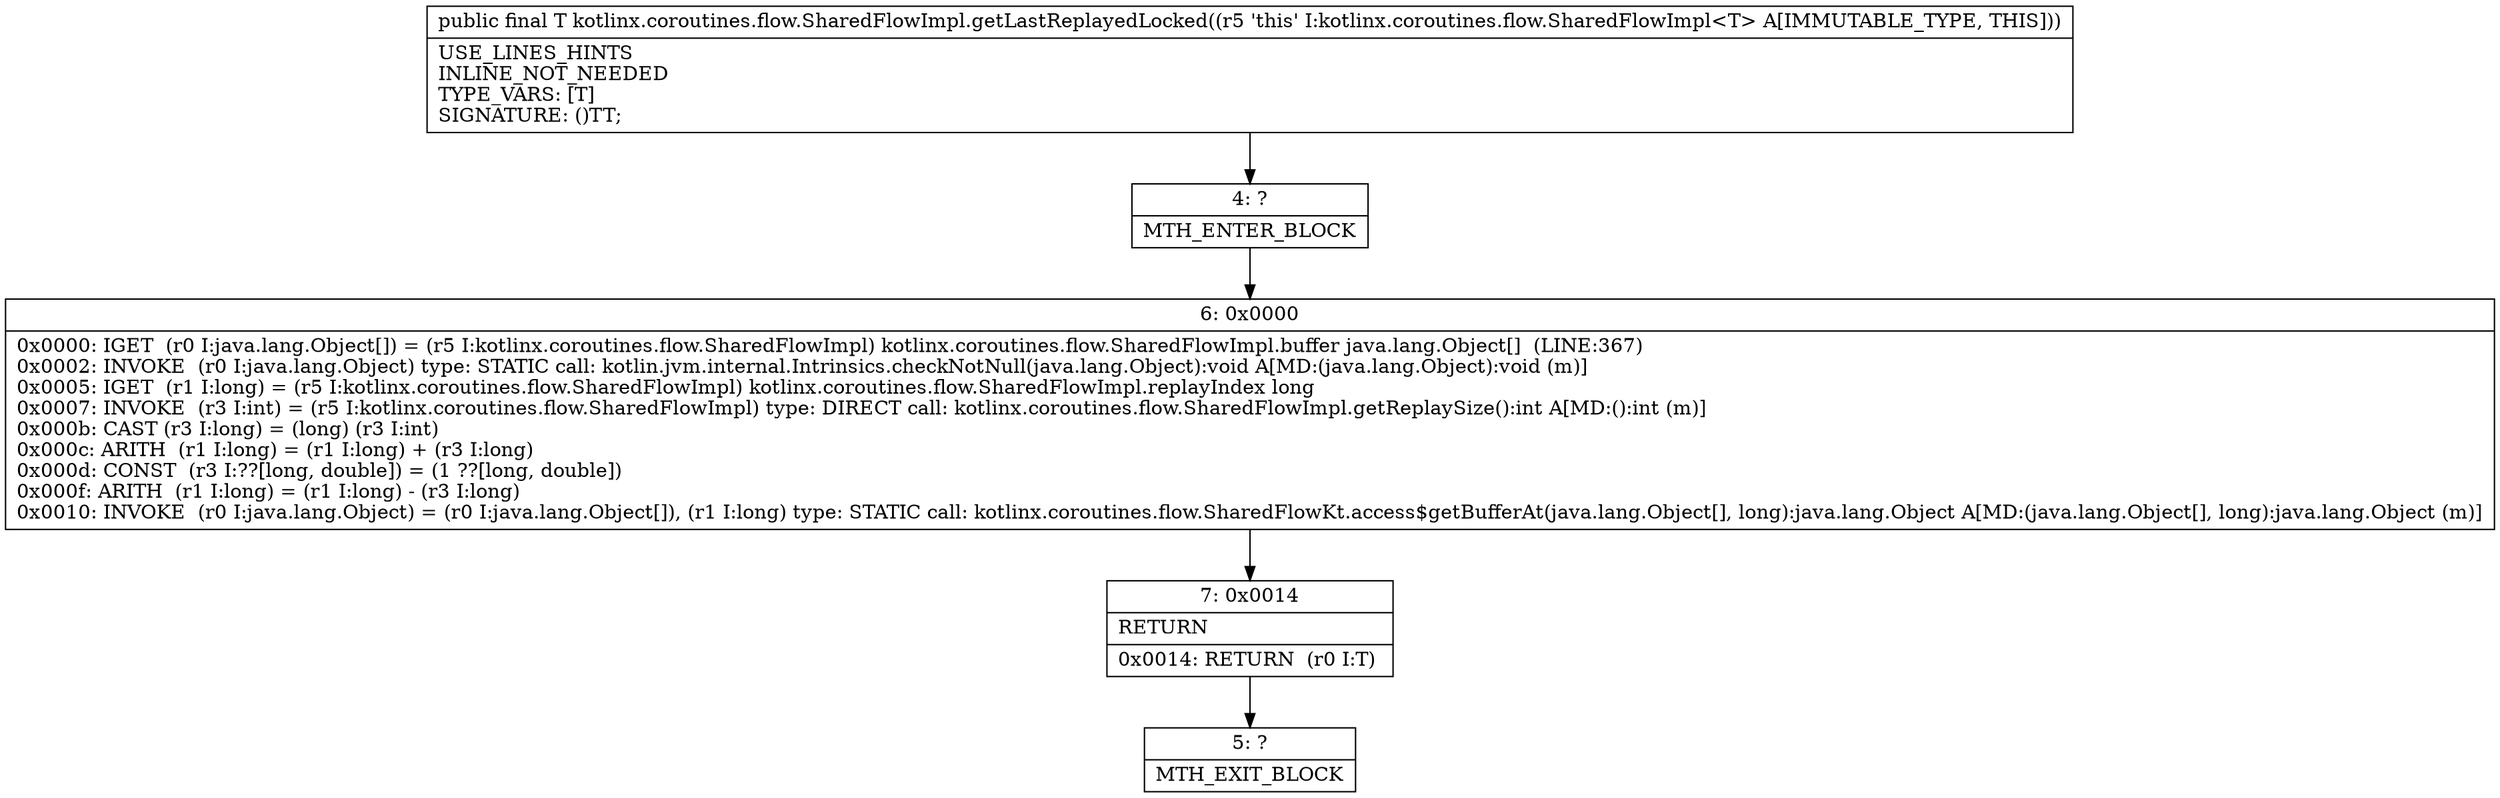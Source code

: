digraph "CFG forkotlinx.coroutines.flow.SharedFlowImpl.getLastReplayedLocked()Ljava\/lang\/Object;" {
Node_4 [shape=record,label="{4\:\ ?|MTH_ENTER_BLOCK\l}"];
Node_6 [shape=record,label="{6\:\ 0x0000|0x0000: IGET  (r0 I:java.lang.Object[]) = (r5 I:kotlinx.coroutines.flow.SharedFlowImpl) kotlinx.coroutines.flow.SharedFlowImpl.buffer java.lang.Object[]  (LINE:367)\l0x0002: INVOKE  (r0 I:java.lang.Object) type: STATIC call: kotlin.jvm.internal.Intrinsics.checkNotNull(java.lang.Object):void A[MD:(java.lang.Object):void (m)]\l0x0005: IGET  (r1 I:long) = (r5 I:kotlinx.coroutines.flow.SharedFlowImpl) kotlinx.coroutines.flow.SharedFlowImpl.replayIndex long \l0x0007: INVOKE  (r3 I:int) = (r5 I:kotlinx.coroutines.flow.SharedFlowImpl) type: DIRECT call: kotlinx.coroutines.flow.SharedFlowImpl.getReplaySize():int A[MD:():int (m)]\l0x000b: CAST (r3 I:long) = (long) (r3 I:int) \l0x000c: ARITH  (r1 I:long) = (r1 I:long) + (r3 I:long) \l0x000d: CONST  (r3 I:??[long, double]) = (1 ??[long, double]) \l0x000f: ARITH  (r1 I:long) = (r1 I:long) \- (r3 I:long) \l0x0010: INVOKE  (r0 I:java.lang.Object) = (r0 I:java.lang.Object[]), (r1 I:long) type: STATIC call: kotlinx.coroutines.flow.SharedFlowKt.access$getBufferAt(java.lang.Object[], long):java.lang.Object A[MD:(java.lang.Object[], long):java.lang.Object (m)]\l}"];
Node_7 [shape=record,label="{7\:\ 0x0014|RETURN\l|0x0014: RETURN  (r0 I:T) \l}"];
Node_5 [shape=record,label="{5\:\ ?|MTH_EXIT_BLOCK\l}"];
MethodNode[shape=record,label="{public final T kotlinx.coroutines.flow.SharedFlowImpl.getLastReplayedLocked((r5 'this' I:kotlinx.coroutines.flow.SharedFlowImpl\<T\> A[IMMUTABLE_TYPE, THIS]))  | USE_LINES_HINTS\lINLINE_NOT_NEEDED\lTYPE_VARS: [T]\lSIGNATURE: ()TT;\l}"];
MethodNode -> Node_4;Node_4 -> Node_6;
Node_6 -> Node_7;
Node_7 -> Node_5;
}

